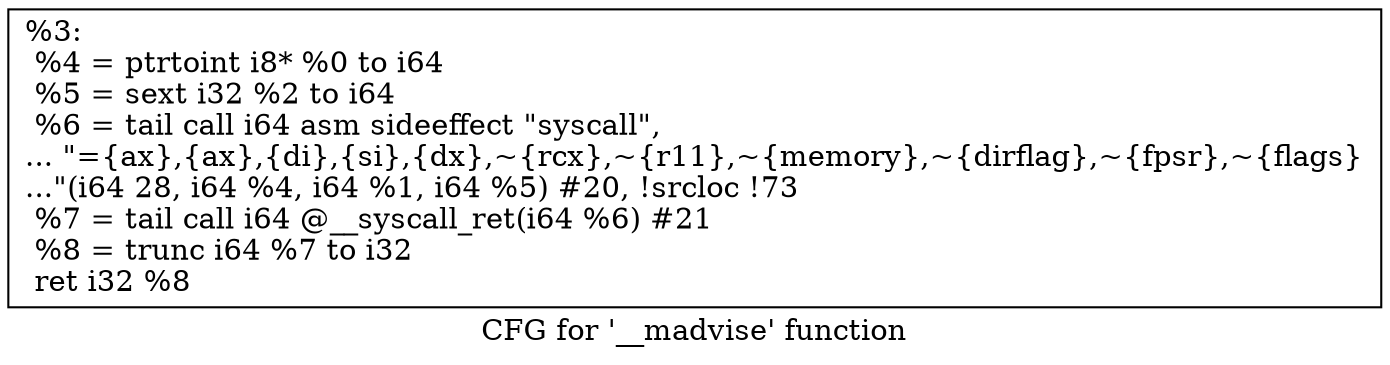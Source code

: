 digraph "CFG for '__madvise' function" {
	label="CFG for '__madvise' function";

	Node0x2348ee0 [shape=record,label="{%3:\l  %4 = ptrtoint i8* %0 to i64\l  %5 = sext i32 %2 to i64\l  %6 = tail call i64 asm sideeffect \"syscall\",\l... \"=\{ax\},\{ax\},\{di\},\{si\},\{dx\},~\{rcx\},~\{r11\},~\{memory\},~\{dirflag\},~\{fpsr\},~\{flags\}\l...\"(i64 28, i64 %4, i64 %1, i64 %5) #20, !srcloc !73\l  %7 = tail call i64 @__syscall_ret(i64 %6) #21\l  %8 = trunc i64 %7 to i32\l  ret i32 %8\l}"];
}
